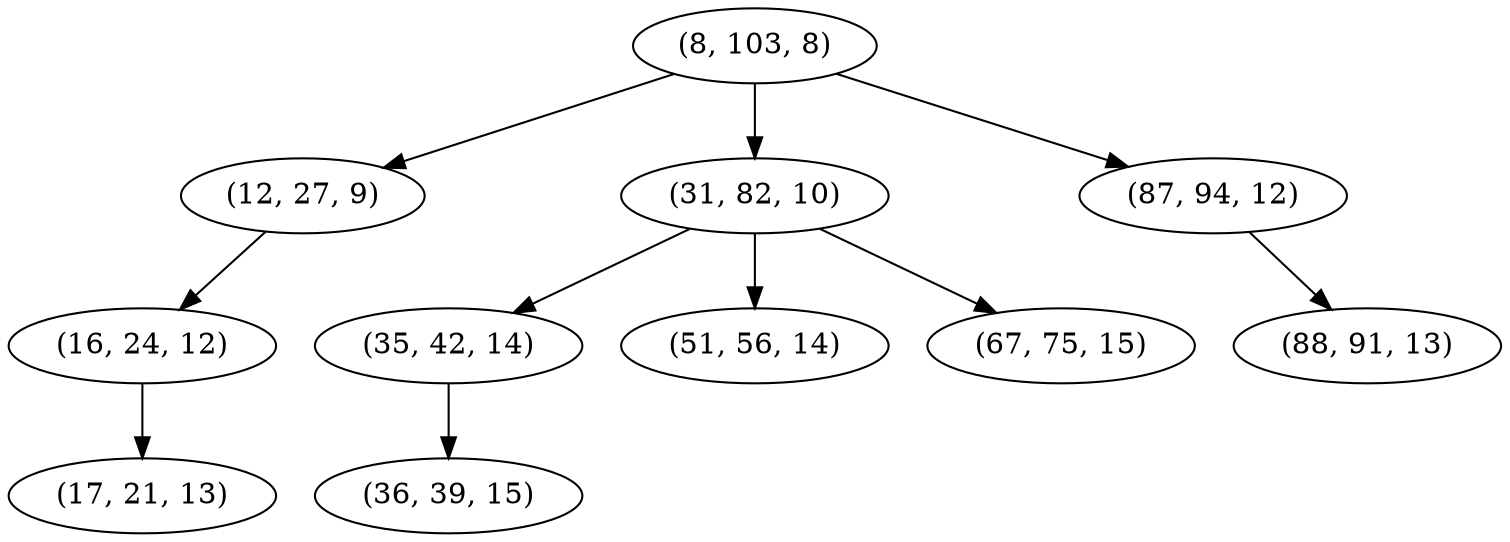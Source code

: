 digraph tree {
    "(8, 103, 8)";
    "(12, 27, 9)";
    "(16, 24, 12)";
    "(17, 21, 13)";
    "(31, 82, 10)";
    "(35, 42, 14)";
    "(36, 39, 15)";
    "(51, 56, 14)";
    "(67, 75, 15)";
    "(87, 94, 12)";
    "(88, 91, 13)";
    "(8, 103, 8)" -> "(12, 27, 9)";
    "(8, 103, 8)" -> "(31, 82, 10)";
    "(8, 103, 8)" -> "(87, 94, 12)";
    "(12, 27, 9)" -> "(16, 24, 12)";
    "(16, 24, 12)" -> "(17, 21, 13)";
    "(31, 82, 10)" -> "(35, 42, 14)";
    "(31, 82, 10)" -> "(51, 56, 14)";
    "(31, 82, 10)" -> "(67, 75, 15)";
    "(35, 42, 14)" -> "(36, 39, 15)";
    "(87, 94, 12)" -> "(88, 91, 13)";
}
